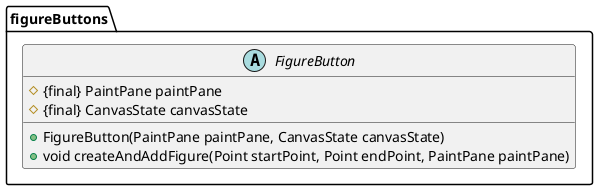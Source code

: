 @startuml
'https://plantuml.com/class-diagram

package figureButtons{

abstract class FigureButton{
    # {final} PaintPane paintPane
    # {final} CanvasState canvasState
    + FigureButton(PaintPane paintPane, CanvasState canvasState)
    + void createAndAddFigure(Point startPoint, Point endPoint, PaintPane paintPane)
}


}

@enduml